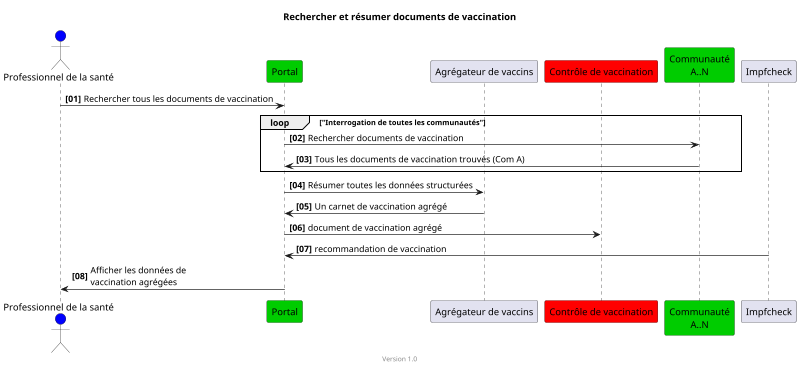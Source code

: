 @startuml
title Rechercher et résumer documents de vaccination
footer Version 1.0
skinparam responseMessageBelowArrow true
scale max 800 width

actor "Professionnel de la santé" AS Docteur #blue
participant "Portal" #00CC00
participant "Agrégateur de vaccins"
participant "Contrôle de vaccination" #red

participant "Communauté\nA..N" #00CC00

autonumber "<b>[00]"
Docteur -> "Portal": Rechercher tous les documents de vaccination
loop "Interrogation de toutes les communautés"
"Portal" -> "Communauté\nA..N": Rechercher documents de vaccination
"Communauté\nA..N" -> "Portal": Tous les documents de vaccination trouvés (Com A)
end
"Portal" -> "Agrégateur de vaccins": Résumer toutes les données structurées
"Agrégateur de vaccins" ->  "Portal": Un carnet de vaccination agrégé
' "Portal" -> "Portal": pseudonymiser
"Portal" ->  "Contrôle de vaccination": document de vaccination agrégé
"Impfcheck" -> "Portal": recommandation de vaccination
"Portal" -> Docteur: Afficher les données de\nvaccination agrégées

@enduml
